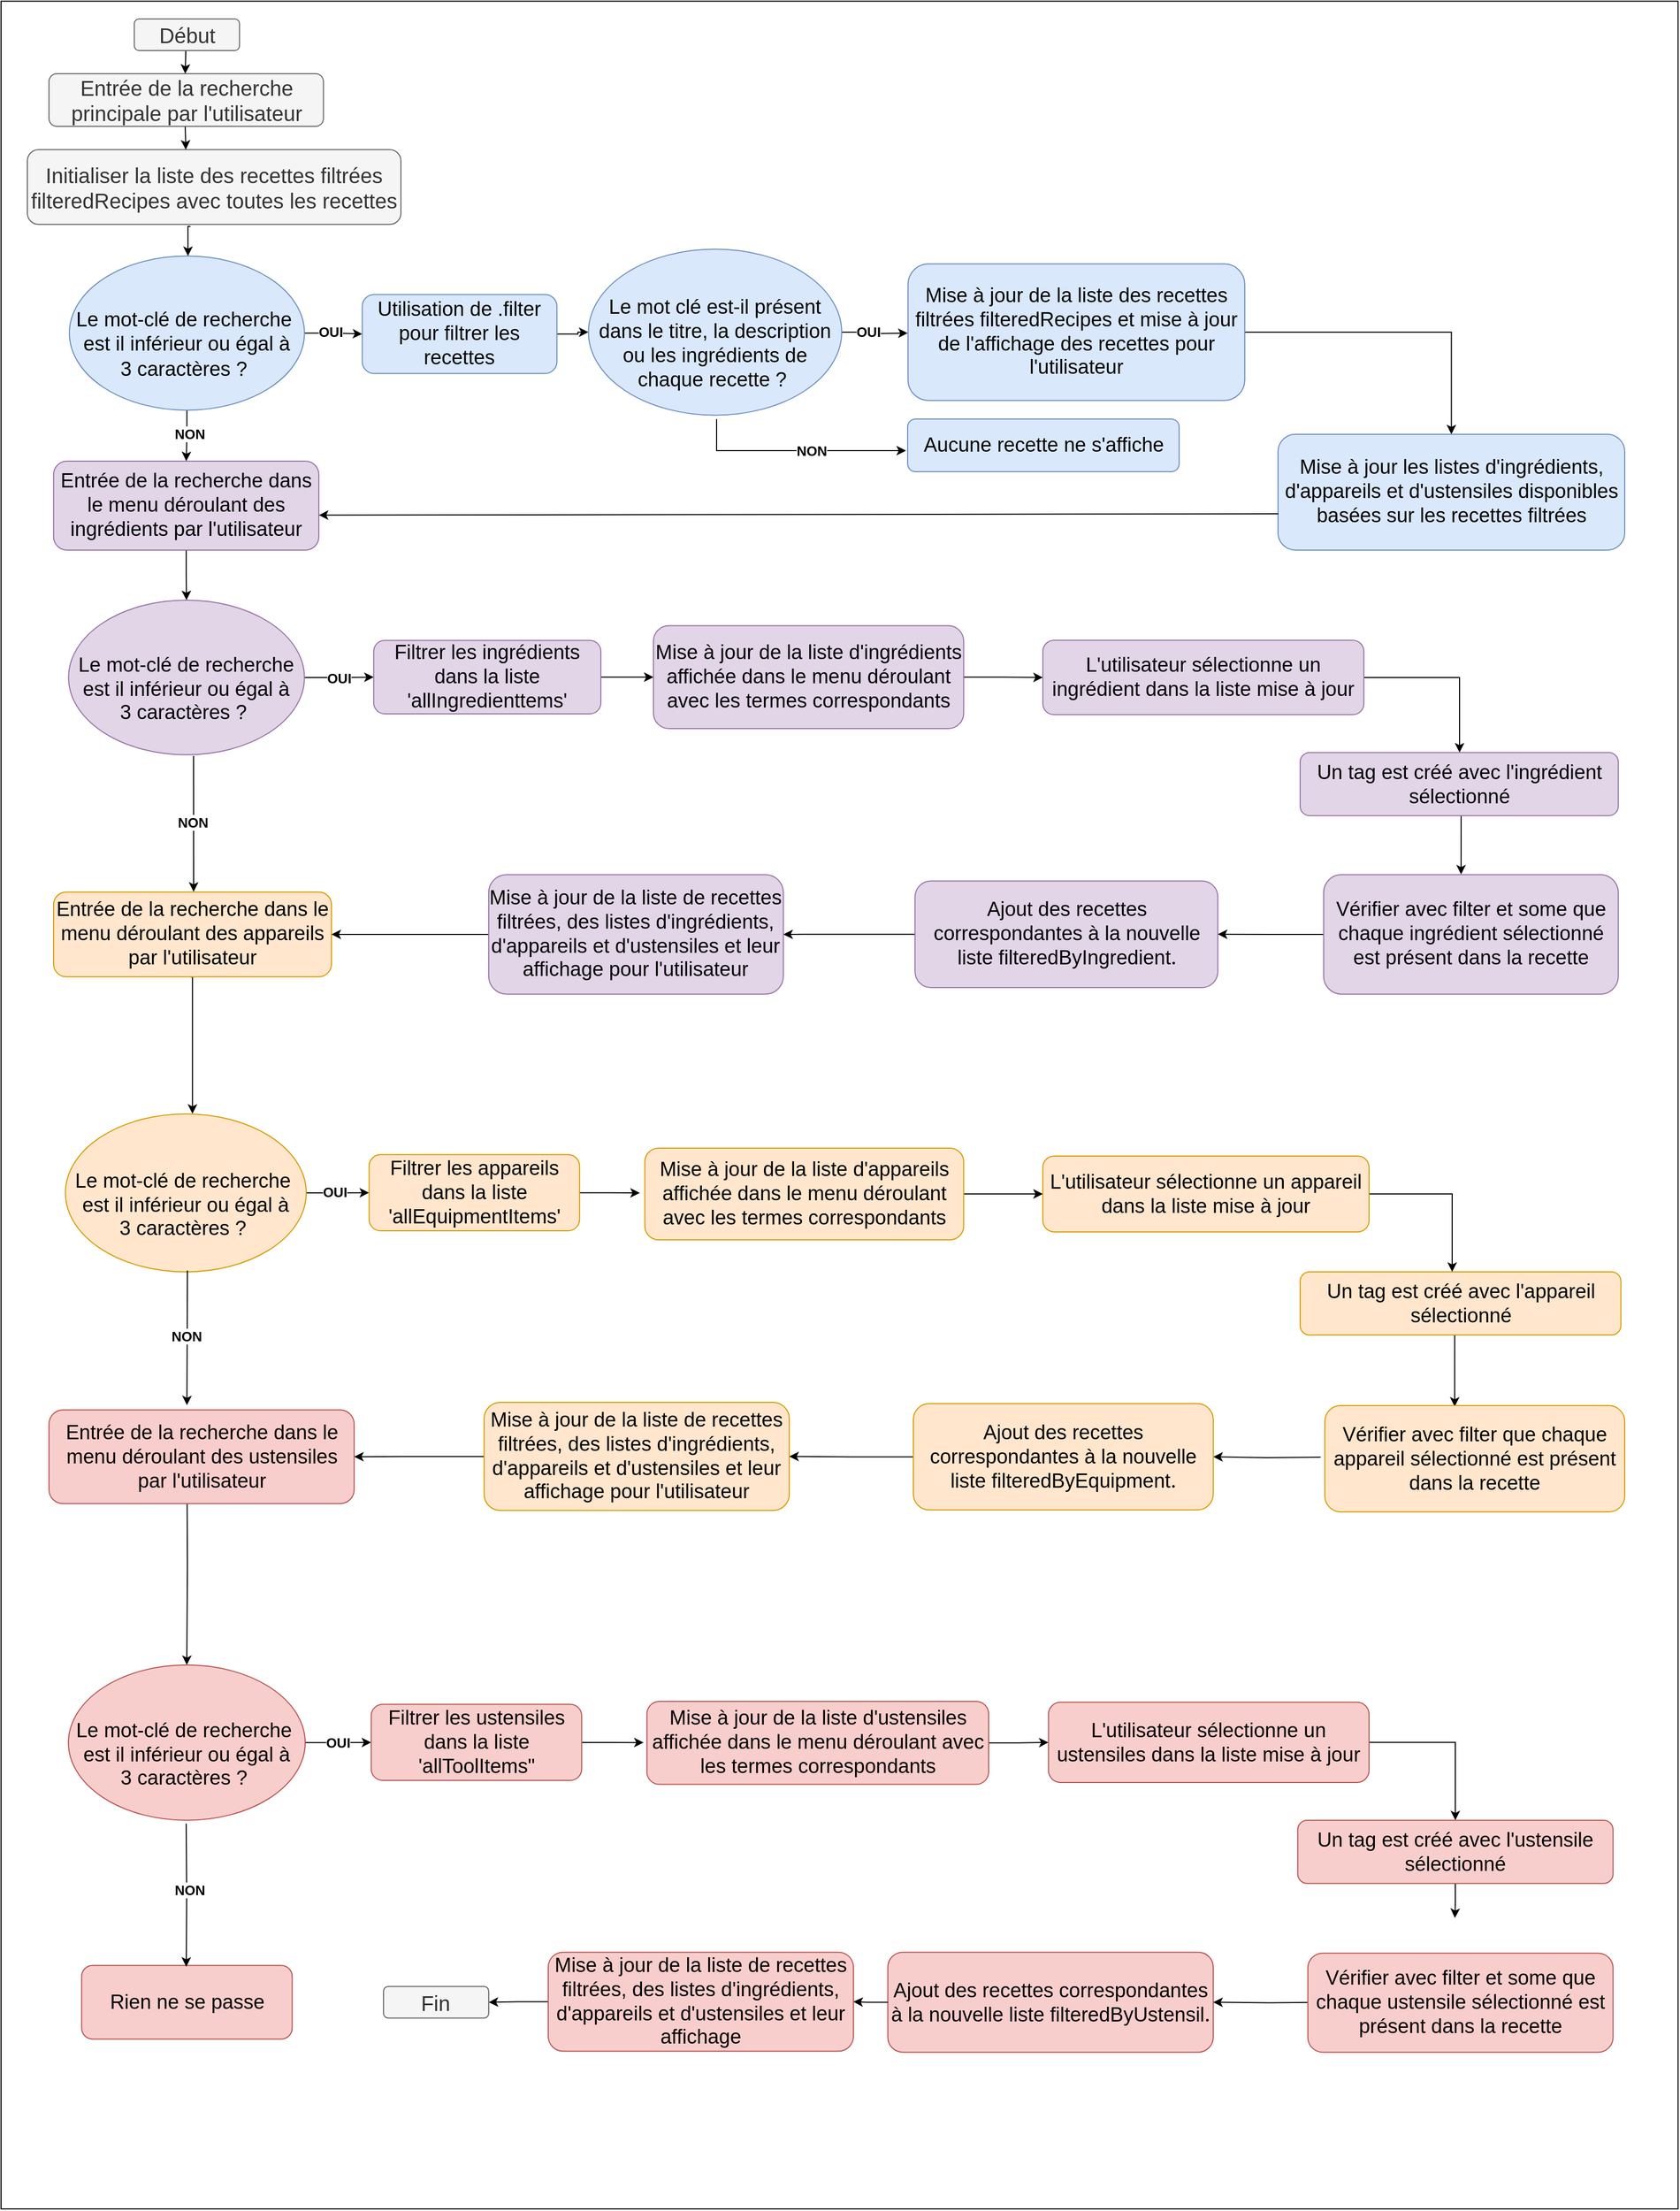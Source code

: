 <mxfile version="24.4.14" type="github">
  <diagram name="Page-1" id="Ul3hG8IQeu0czUQaKyKT">
    <mxGraphModel dx="1501" dy="791" grid="1" gridSize="10" guides="1" tooltips="1" connect="1" arrows="1" fold="1" page="1" pageScale="1" pageWidth="827" pageHeight="1169" math="0" shadow="0">
      <root>
        <mxCell id="0" />
        <mxCell id="1" parent="0" />
        <mxCell id="y2qfPMTWO536Oq6Htdhc-1" value="" style="rounded=0;whiteSpace=wrap;html=1;" vertex="1" parent="1">
          <mxGeometry x="220" y="23.16" width="1593.68" height="2096.84" as="geometry" />
        </mxCell>
        <mxCell id="y2qfPMTWO536Oq6Htdhc-2" value="&lt;font style=&quot;font-size: 20px;&quot;&gt;&lt;font style=&quot;font-size: 20px;&quot;&gt;Initialiser la liste des&amp;nbsp;&lt;/font&gt;&lt;font style=&quot;background-color: initial; font-size: 20px;&quot;&gt;recettes&amp;nbsp;&lt;/font&gt;&lt;span style=&quot;background-color: initial;&quot;&gt;filtrées filteredRecipes avec&amp;nbsp;&lt;/span&gt;&lt;/font&gt;&lt;span style=&quot;font-size: 20px; background-color: initial;&quot;&gt;toutes les recettes&lt;/span&gt;" style="rounded=1;whiteSpace=wrap;html=1;fillColor=#f5f5f5;strokeColor=#666666;fontColor=#333333;" vertex="1" parent="1">
          <mxGeometry x="245.01" y="164.09" width="354.99" height="71" as="geometry" />
        </mxCell>
        <mxCell id="y2qfPMTWO536Oq6Htdhc-3" value="" style="edgeStyle=orthogonalEdgeStyle;rounded=0;orthogonalLoop=1;jettySize=auto;html=1;" edge="1" parent="1" source="y2qfPMTWO536Oq6Htdhc-7" target="y2qfPMTWO536Oq6Htdhc-15">
          <mxGeometry relative="1" as="geometry" />
        </mxCell>
        <mxCell id="y2qfPMTWO536Oq6Htdhc-4" value="OUI" style="edgeLabel;html=1;align=center;verticalAlign=middle;resizable=0;points=[];fontSize=13;fontStyle=1" vertex="1" connectable="0" parent="y2qfPMTWO536Oq6Htdhc-3">
          <mxGeometry x="-0.139" y="2" relative="1" as="geometry">
            <mxPoint as="offset" />
          </mxGeometry>
        </mxCell>
        <mxCell id="y2qfPMTWO536Oq6Htdhc-5" value="" style="edgeStyle=orthogonalEdgeStyle;rounded=0;orthogonalLoop=1;jettySize=auto;html=1;entryX=0.5;entryY=0;entryDx=0;entryDy=0;" edge="1" parent="1" source="y2qfPMTWO536Oq6Htdhc-7" target="y2qfPMTWO536Oq6Htdhc-26">
          <mxGeometry relative="1" as="geometry">
            <mxPoint x="391.24" y="420" as="targetPoint" />
          </mxGeometry>
        </mxCell>
        <mxCell id="y2qfPMTWO536Oq6Htdhc-6" value="NON" style="edgeLabel;html=1;align=center;verticalAlign=middle;resizable=0;points=[];fontStyle=1;fontSize=13;" vertex="1" connectable="0" parent="y2qfPMTWO536Oq6Htdhc-5">
          <mxGeometry x="-0.093" y="2" relative="1" as="geometry">
            <mxPoint as="offset" />
          </mxGeometry>
        </mxCell>
        <mxCell id="y2qfPMTWO536Oq6Htdhc-7" value="&lt;font style=&quot;font-size: 19px;&quot;&gt;&lt;font style=&quot;font-size: 19px;&quot;&gt;&amp;nbsp;&lt;/font&gt;&lt;/font&gt;&lt;div&gt;&lt;font style=&quot;font-size: 19px;&quot;&gt;&lt;font style=&quot;font-size: 19px;&quot;&gt;Le mot-clé de recherche&amp;nbsp;&lt;/font&gt;&lt;/font&gt;&lt;div style=&quot;font-size: 19px;&quot;&gt;&lt;font style=&quot;font-size: 19px;&quot;&gt;&lt;font style=&quot;font-size: 19px;&quot;&gt;&amp;nbsp;est il&amp;nbsp;&lt;/font&gt;&lt;font style=&quot;background-color: initial; font-size: 19px;&quot;&gt;inférieur ou égal&amp;nbsp;&lt;/font&gt;&lt;span style=&quot;background-color: initial;&quot;&gt;à&amp;nbsp;&lt;/span&gt;&lt;/font&gt;&lt;/div&gt;&lt;div style=&quot;font-size: 19px;&quot;&gt;&lt;span style=&quot;background-color: initial;&quot;&gt;&lt;font style=&quot;font-size: 19px;&quot;&gt;3 caractères ?&lt;/font&gt;&lt;font style=&quot;font-size: 20px;&quot;&gt;&amp;nbsp;&lt;/font&gt;&lt;/span&gt;&lt;/div&gt;&lt;/div&gt;" style="ellipse;whiteSpace=wrap;html=1;aspect=fixed;fillColor=#dae8fc;strokeColor=#6c8ebf;" vertex="1" parent="1">
          <mxGeometry x="284.93" y="265.16" width="223.4" height="146.42" as="geometry" />
        </mxCell>
        <mxCell id="y2qfPMTWO536Oq6Htdhc-8" value="" style="edgeStyle=orthogonalEdgeStyle;rounded=0;orthogonalLoop=1;jettySize=auto;html=1;" edge="1" parent="1">
          <mxGeometry relative="1" as="geometry">
            <mxPoint x="395" y="142" as="sourcePoint" />
            <mxPoint x="395.571" y="164.09" as="targetPoint" />
          </mxGeometry>
        </mxCell>
        <mxCell id="y2qfPMTWO536Oq6Htdhc-9" value="&lt;font style=&quot;font-size: 20px;&quot;&gt;Entrée de la recherche principale par l&#39;utilisateur&lt;/font&gt;" style="rounded=1;whiteSpace=wrap;html=1;fillColor=#f5f5f5;strokeColor=#666666;fontColor=#333333;" vertex="1" parent="1">
          <mxGeometry x="265.55" y="92" width="260.81" height="50" as="geometry" />
        </mxCell>
        <mxCell id="y2qfPMTWO536Oq6Htdhc-10" value="" style="edgeStyle=orthogonalEdgeStyle;rounded=0;orthogonalLoop=1;jettySize=auto;html=1;" edge="1" parent="1">
          <mxGeometry relative="1" as="geometry">
            <mxPoint x="395.571" y="70" as="sourcePoint" />
            <mxPoint x="395" y="92" as="targetPoint" />
          </mxGeometry>
        </mxCell>
        <mxCell id="y2qfPMTWO536Oq6Htdhc-11" value="&lt;font style=&quot;font-size: 20px;&quot;&gt;Début&lt;/font&gt;" style="rounded=1;whiteSpace=wrap;html=1;fillColor=#f5f5f5;strokeColor=#666666;fontColor=#333333;" vertex="1" parent="1">
          <mxGeometry x="346.64" y="40" width="99.97" height="30" as="geometry" />
        </mxCell>
        <mxCell id="y2qfPMTWO536Oq6Htdhc-12" value="" style="endArrow=none;html=1;rounded=0;strokeColor=#FFFFFF;" edge="1" parent="1">
          <mxGeometry width="50" height="50" relative="1" as="geometry">
            <mxPoint x="1013.475" y="1163.973" as="sourcePoint" />
            <mxPoint x="953.87" y="1158.69" as="targetPoint" />
          </mxGeometry>
        </mxCell>
        <mxCell id="y2qfPMTWO536Oq6Htdhc-13" value="" style="endArrow=classic;html=1;rounded=0;strokeColor=#FFFFFF;" edge="1" parent="1">
          <mxGeometry width="50" height="50" relative="1" as="geometry">
            <mxPoint x="953.87" y="1159.69" as="sourcePoint" />
            <mxPoint x="953.87" y="1229.69" as="targetPoint" />
          </mxGeometry>
        </mxCell>
        <mxCell id="y2qfPMTWO536Oq6Htdhc-14" value="" style="edgeStyle=orthogonalEdgeStyle;rounded=0;orthogonalLoop=1;jettySize=auto;html=1;" edge="1" parent="1" source="y2qfPMTWO536Oq6Htdhc-15" target="y2qfPMTWO536Oq6Htdhc-21">
          <mxGeometry relative="1" as="geometry" />
        </mxCell>
        <mxCell id="y2qfPMTWO536Oq6Htdhc-15" value="&lt;font style=&quot;font-size: 19px;&quot;&gt;Utilisation de .filter pour filtrer les recettes&lt;/font&gt;" style="rounded=1;whiteSpace=wrap;html=1;fillColor=#dae8fc;strokeColor=#6c8ebf;" vertex="1" parent="1">
          <mxGeometry x="563.24" y="301.73" width="185" height="75" as="geometry" />
        </mxCell>
        <mxCell id="y2qfPMTWO536Oq6Htdhc-16" value="" style="endArrow=classic;html=1;rounded=0;strokeColor=#FFFFFF;" edge="1" parent="1" source="y2qfPMTWO536Oq6Htdhc-96">
          <mxGeometry width="50" height="50" relative="1" as="geometry">
            <mxPoint x="643.87" y="1158.69" as="sourcePoint" />
            <mxPoint x="643.87" y="1408.69" as="targetPoint" />
          </mxGeometry>
        </mxCell>
        <mxCell id="y2qfPMTWO536Oq6Htdhc-19" value="" style="edgeStyle=orthogonalEdgeStyle;rounded=0;orthogonalLoop=1;jettySize=auto;html=1;" edge="1" parent="1" source="y2qfPMTWO536Oq6Htdhc-21">
          <mxGeometry relative="1" as="geometry">
            <mxPoint x="1081.54" y="338.391" as="targetPoint" />
          </mxGeometry>
        </mxCell>
        <mxCell id="y2qfPMTWO536Oq6Htdhc-20" value="OUI" style="edgeLabel;html=1;align=center;verticalAlign=middle;resizable=0;points=[];fontSize=13;fontStyle=1" vertex="1" connectable="0" parent="y2qfPMTWO536Oq6Htdhc-19">
          <mxGeometry x="-0.221" y="5" relative="1" as="geometry">
            <mxPoint y="4" as="offset" />
          </mxGeometry>
        </mxCell>
        <mxCell id="y2qfPMTWO536Oq6Htdhc-21" value="&lt;div style=&quot;font-size: 19px;&quot;&gt;&lt;font style=&quot;font-size: 19px;&quot;&gt;&lt;br&gt;&lt;/font&gt;&lt;/div&gt;&lt;font style=&quot;font-size: 19px;&quot;&gt;Le mot clé est-il présent dans le titre, la description ou les ingrédients de chaque recette ?&amp;nbsp;&lt;/font&gt;" style="ellipse;whiteSpace=wrap;html=1;aspect=fixed;fillColor=#dae8fc;strokeColor=#6c8ebf;" vertex="1" parent="1">
          <mxGeometry x="778.22" y="258.64" width="240.63" height="157.71" as="geometry" />
        </mxCell>
        <mxCell id="y2qfPMTWO536Oq6Htdhc-22" value="" style="edgeStyle=orthogonalEdgeStyle;rounded=0;orthogonalLoop=1;jettySize=auto;html=1;" edge="1" parent="1" source="y2qfPMTWO536Oq6Htdhc-23" target="y2qfPMTWO536Oq6Htdhc-24">
          <mxGeometry relative="1" as="geometry" />
        </mxCell>
        <mxCell id="y2qfPMTWO536Oq6Htdhc-23" value="&lt;font style=&quot;font-size: 19px;&quot;&gt;Mise à jour de la liste des recettes filtrées filteredRecipes et mise à jour de l&#39;affichage des recettes pour l&#39;utilisateur&lt;/font&gt;" style="rounded=1;whiteSpace=wrap;html=1;fillColor=#dae8fc;strokeColor=#6c8ebf;" vertex="1" parent="1">
          <mxGeometry x="1081.89" y="272.66" width="320" height="129.66" as="geometry" />
        </mxCell>
        <mxCell id="y2qfPMTWO536Oq6Htdhc-24" value="&lt;font style=&quot;font-size: 19px;&quot;&gt;Mise à jour les listes d&#39;ingrédients, d&#39;appareils et d&#39;ustensiles disponibles basées sur les recettes filtrées&lt;/font&gt;" style="rounded=1;whiteSpace=wrap;html=1;fillColor=#dae8fc;strokeColor=#6c8ebf;" vertex="1" parent="1">
          <mxGeometry x="1433.5" y="434.46" width="329.48" height="110" as="geometry" />
        </mxCell>
        <mxCell id="y2qfPMTWO536Oq6Htdhc-25" value="" style="edgeStyle=orthogonalEdgeStyle;rounded=0;orthogonalLoop=1;jettySize=auto;html=1;" edge="1" parent="1" source="y2qfPMTWO536Oq6Htdhc-26" target="y2qfPMTWO536Oq6Htdhc-29">
          <mxGeometry relative="1" as="geometry" />
        </mxCell>
        <mxCell id="y2qfPMTWO536Oq6Htdhc-26" value="&lt;font style=&quot;font-size: 19px;&quot;&gt;Entrée de la recherche dans le menu déroulant des ingrédients par l&#39;utilisateur&lt;/font&gt;" style="rounded=1;whiteSpace=wrap;html=1;fillColor=#e1d5e7;strokeColor=#9673a6;" vertex="1" parent="1">
          <mxGeometry x="269.92" y="460" width="252.07" height="84.46" as="geometry" />
        </mxCell>
        <mxCell id="y2qfPMTWO536Oq6Htdhc-27" value="" style="edgeStyle=orthogonalEdgeStyle;rounded=0;orthogonalLoop=1;jettySize=auto;html=1;" edge="1" parent="1" source="y2qfPMTWO536Oq6Htdhc-29" target="y2qfPMTWO536Oq6Htdhc-31">
          <mxGeometry relative="1" as="geometry" />
        </mxCell>
        <mxCell id="y2qfPMTWO536Oq6Htdhc-28" value="OUI" style="edgeLabel;html=1;align=center;verticalAlign=middle;resizable=0;points=[];fontStyle=1;fontSize=13;" vertex="1" connectable="0" parent="y2qfPMTWO536Oq6Htdhc-27">
          <mxGeometry x="-0.032" relative="1" as="geometry">
            <mxPoint as="offset" />
          </mxGeometry>
        </mxCell>
        <mxCell id="y2qfPMTWO536Oq6Htdhc-29" value="&lt;div&gt;&lt;font style=&quot;font-size: 19px;&quot;&gt;&lt;font style=&quot;font-size: 19px;&quot;&gt;&lt;br&gt;&lt;/font&gt;&lt;/font&gt;&lt;/div&gt;&lt;font style=&quot;font-size: 19px;&quot;&gt;&lt;font style=&quot;font-size: 19px;&quot;&gt;&amp;nbsp;&lt;/font&gt;&lt;font style=&quot;font-size: 19px;&quot;&gt;Le mot-clé de recherche&amp;nbsp;&lt;/font&gt;&lt;/font&gt;&lt;div style=&quot;font-size: 19px;&quot;&gt;&lt;font style=&quot;font-size: 19px;&quot;&gt;&lt;font style=&quot;font-size: 19px;&quot;&gt;&amp;nbsp;est il&amp;nbsp;&lt;/font&gt;&lt;font style=&quot;background-color: initial; font-size: 19px;&quot;&gt;inférieur ou égal&amp;nbsp;&lt;/font&gt;&lt;span style=&quot;background-color: initial;&quot;&gt;à&amp;nbsp;&lt;/span&gt;&lt;/font&gt;&lt;/div&gt;&lt;div style=&quot;font-size: 19px;&quot;&gt;&lt;span style=&quot;background-color: initial;&quot;&gt;&lt;font style=&quot;font-size: 19px;&quot;&gt;&lt;font style=&quot;font-size: 19px;&quot;&gt;3 caractères ?&lt;/font&gt;&lt;font style=&quot;font-size: 19px;&quot;&gt;&amp;nbsp;&lt;/font&gt;&lt;/font&gt;&lt;/span&gt;&lt;/div&gt;" style="ellipse;whiteSpace=wrap;html=1;aspect=fixed;fillColor=#e1d5e7;strokeColor=#9673a6;" vertex="1" parent="1">
          <mxGeometry x="284.14" y="592" width="224.16" height="146.91" as="geometry" />
        </mxCell>
        <mxCell id="y2qfPMTWO536Oq6Htdhc-30" value="" style="edgeStyle=orthogonalEdgeStyle;rounded=0;orthogonalLoop=1;jettySize=auto;html=1;entryX=0;entryY=0.5;entryDx=0;entryDy=0;" edge="1" parent="1" source="y2qfPMTWO536Oq6Htdhc-31" target="y2qfPMTWO536Oq6Htdhc-36">
          <mxGeometry relative="1" as="geometry">
            <mxPoint x="833.58" y="664.478" as="targetPoint" />
          </mxGeometry>
        </mxCell>
        <mxCell id="y2qfPMTWO536Oq6Htdhc-31" value="&lt;font style=&quot;font-size: 19px;&quot;&gt;Filtrer les ingrédients dans la liste &#39;allIngredienttems&#39;&lt;/font&gt;" style="rounded=1;whiteSpace=wrap;html=1;fillColor=#e1d5e7;strokeColor=#9673a6;" vertex="1" parent="1">
          <mxGeometry x="574.14" y="630.27" width="215.86" height="69.73" as="geometry" />
        </mxCell>
        <mxCell id="y2qfPMTWO536Oq6Htdhc-35" value="" style="edgeStyle=orthogonalEdgeStyle;rounded=0;orthogonalLoop=1;jettySize=auto;html=1;" edge="1" parent="1" source="y2qfPMTWO536Oq6Htdhc-36" target="y2qfPMTWO536Oq6Htdhc-38">
          <mxGeometry relative="1" as="geometry" />
        </mxCell>
        <mxCell id="y2qfPMTWO536Oq6Htdhc-36" value="&lt;font style=&quot;font-size: 19px;&quot;&gt;Mise à jour de la liste d&#39;ingrédients affichée dans le menu déroulant avec les termes correspondants&lt;/font&gt;" style="rounded=1;whiteSpace=wrap;html=1;fillColor=#e1d5e7;strokeColor=#9673a6;" vertex="1" parent="1">
          <mxGeometry x="840" y="616.29" width="294.78" height="97.69" as="geometry" />
        </mxCell>
        <mxCell id="y2qfPMTWO536Oq6Htdhc-37" value="" style="edgeStyle=orthogonalEdgeStyle;rounded=0;orthogonalLoop=1;jettySize=auto;html=1;" edge="1" parent="1" source="y2qfPMTWO536Oq6Htdhc-38" target="y2qfPMTWO536Oq6Htdhc-40">
          <mxGeometry relative="1" as="geometry">
            <Array as="points">
              <mxPoint x="1606" y="665" />
            </Array>
          </mxGeometry>
        </mxCell>
        <mxCell id="y2qfPMTWO536Oq6Htdhc-38" value="&lt;font style=&quot;font-size: 19px;&quot;&gt;L&#39;utilisateur sélectionne un ingrédient dans la liste mise à jour&lt;/font&gt;" style="rounded=1;whiteSpace=wrap;html=1;fillColor=#e1d5e7;strokeColor=#9673a6;" vertex="1" parent="1">
          <mxGeometry x="1210" y="630.12" width="305.09" height="70.67" as="geometry" />
        </mxCell>
        <mxCell id="y2qfPMTWO536Oq6Htdhc-39" value="" style="edgeStyle=orthogonalEdgeStyle;rounded=0;orthogonalLoop=1;jettySize=auto;html=1;entryX=0.47;entryY=0.016;entryDx=0;entryDy=0;entryPerimeter=0;" edge="1" parent="1">
          <mxGeometry relative="1" as="geometry">
            <mxPoint x="1603.714" y="788.71" as="sourcePoint" />
            <mxPoint x="1607.46" y="852.546" as="targetPoint" />
            <Array as="points">
              <mxPoint x="1607" y="789" />
            </Array>
          </mxGeometry>
        </mxCell>
        <mxCell id="y2qfPMTWO536Oq6Htdhc-40" value="&lt;font style=&quot;font-size: 19px;&quot;&gt;Un tag est créé avec l&#39;ingrédient sélectionné&lt;/font&gt;" style="rounded=1;whiteSpace=wrap;html=1;fillColor=#e1d5e7;strokeColor=#9673a6;" vertex="1" parent="1">
          <mxGeometry x="1454.53" y="736.71" width="302.33" height="60" as="geometry" />
        </mxCell>
        <mxCell id="y2qfPMTWO536Oq6Htdhc-44" value="" style="edgeStyle=orthogonalEdgeStyle;rounded=0;orthogonalLoop=1;jettySize=auto;html=1;" edge="1" parent="1" source="y2qfPMTWO536Oq6Htdhc-45" target="y2qfPMTWO536Oq6Htdhc-49">
          <mxGeometry relative="1" as="geometry" />
        </mxCell>
        <mxCell id="y2qfPMTWO536Oq6Htdhc-45" value="&lt;font style=&quot;font-size: 19px;&quot;&gt;Ajout des recettes correspondantes à la nouvelle liste filteredByIngredient&lt;font style=&quot;font-size: 19px;&quot;&gt;&lt;span style=&quot;font-family: ui-sans-serif, -apple-system, system-ui, &amp;quot;Segoe UI&amp;quot;, Roboto, Ubuntu, Cantarell, &amp;quot;Noto Sans&amp;quot;, sans-serif, Helvetica, &amp;quot;Apple Color Emoji&amp;quot;, Arial, &amp;quot;Segoe UI Emoji&amp;quot;, &amp;quot;Segoe UI Symbol&amp;quot;; text-align: left; white-space-collapse: preserve;&quot;&gt;.&lt;/span&gt;&lt;/font&gt;&lt;/font&gt;" style="rounded=1;whiteSpace=wrap;html=1;fillColor=#e1d5e7;strokeColor=#9673a6;" vertex="1" parent="1">
          <mxGeometry x="1088.57" y="858.73" width="287.75" height="101.27" as="geometry" />
        </mxCell>
        <mxCell id="y2qfPMTWO536Oq6Htdhc-46" value="" style="edgeStyle=orthogonalEdgeStyle;rounded=0;orthogonalLoop=1;jettySize=auto;html=1;entryX=0.545;entryY=-0.001;entryDx=0;entryDy=0;entryPerimeter=0;" edge="1" parent="1">
          <mxGeometry relative="1" as="geometry">
            <mxPoint x="400" y="949.72" as="sourcePoint" />
            <mxPoint x="401.899" y="1079.85" as="targetPoint" />
            <Array as="points">
              <mxPoint x="402" y="950" />
            </Array>
          </mxGeometry>
        </mxCell>
        <mxCell id="y2qfPMTWO536Oq6Htdhc-47" value="&lt;font style=&quot;font-size: 19px;&quot;&gt;Entrée de la recherche dans le menu déroulant des appareils par l&#39;utilisateur&lt;/font&gt;" style="rounded=1;whiteSpace=wrap;html=1;fillColor=#ffe6cc;strokeColor=#d79b00;" vertex="1" parent="1">
          <mxGeometry x="269.92" y="869.23" width="264.1" height="80.49" as="geometry" />
        </mxCell>
        <mxCell id="y2qfPMTWO536Oq6Htdhc-48" value="" style="edgeStyle=orthogonalEdgeStyle;rounded=0;orthogonalLoop=1;jettySize=auto;html=1;" edge="1" parent="1" source="y2qfPMTWO536Oq6Htdhc-49" target="y2qfPMTWO536Oq6Htdhc-47">
          <mxGeometry relative="1" as="geometry" />
        </mxCell>
        <mxCell id="y2qfPMTWO536Oq6Htdhc-49" value="&lt;font style=&quot;font-size: 19px;&quot;&gt;Mise à jour de la liste de recettes filtrées, des listes d&#39;ingrédients, d&#39;appareils et d&#39;ustensiles et leur affichage pour l&#39;utilisateur&lt;/font&gt;" style="rounded=1;whiteSpace=wrap;html=1;fillColor=#e1d5e7;strokeColor=#9673a6;" vertex="1" parent="1">
          <mxGeometry x="683.42" y="852.72" width="280" height="113.5" as="geometry" />
        </mxCell>
        <mxCell id="y2qfPMTWO536Oq6Htdhc-50" value="" style="endArrow=none;html=1;rounded=0;strokeColor=#FFFFFF;" edge="1" parent="1">
          <mxGeometry width="50" height="50" relative="1" as="geometry">
            <mxPoint x="836.16" y="1998.69" as="sourcePoint" />
            <mxPoint x="966.16" y="1998.69" as="targetPoint" />
          </mxGeometry>
        </mxCell>
        <mxCell id="y2qfPMTWO536Oq6Htdhc-51" value="" style="edgeStyle=orthogonalEdgeStyle;rounded=0;orthogonalLoop=1;jettySize=auto;html=1;" edge="1" parent="1" source="y2qfPMTWO536Oq6Htdhc-53" target="y2qfPMTWO536Oq6Htdhc-96">
          <mxGeometry relative="1" as="geometry" />
        </mxCell>
        <mxCell id="y2qfPMTWO536Oq6Htdhc-52" value="OUI" style="edgeLabel;html=1;align=center;verticalAlign=middle;resizable=0;points=[];fontSize=13;fontStyle=1" vertex="1" connectable="0" parent="y2qfPMTWO536Oq6Htdhc-51">
          <mxGeometry x="-0.032" relative="1" as="geometry">
            <mxPoint x="-2" y="-1" as="offset" />
          </mxGeometry>
        </mxCell>
        <mxCell id="y2qfPMTWO536Oq6Htdhc-53" value="&lt;font style=&quot;font-size: 19px;&quot;&gt;&lt;font style=&quot;font-size: 19px;&quot;&gt;&amp;nbsp;&lt;/font&gt;&lt;/font&gt;&lt;div&gt;&lt;font style=&quot;font-size: 19px;&quot;&gt;&lt;font style=&quot;font-size: 19px;&quot;&gt;Le mot-clé de recherche&amp;nbsp;&lt;/font&gt;&lt;/font&gt;&lt;div style=&quot;font-size: 19px;&quot;&gt;&lt;font style=&quot;font-size: 19px;&quot;&gt;&lt;font style=&quot;font-size: 19px;&quot;&gt;&amp;nbsp;est il&amp;nbsp;&lt;/font&gt;&lt;font style=&quot;background-color: initial; font-size: 19px;&quot;&gt;inférieur ou égal&amp;nbsp;&lt;/font&gt;&lt;span style=&quot;background-color: initial;&quot;&gt;à&amp;nbsp;&lt;/span&gt;&lt;/font&gt;&lt;/div&gt;&lt;div style=&quot;font-size: 19px;&quot;&gt;&lt;span style=&quot;background-color: initial;&quot;&gt;&lt;font style=&quot;font-size: 19px;&quot;&gt;&lt;font style=&quot;font-size: 19px;&quot;&gt;3 caractères&lt;/font&gt;&lt;font style=&quot;font-size: 19px;&quot;&gt; &lt;/font&gt;&lt;font style=&quot;font-size: 19px;&quot;&gt;?&amp;nbsp;&lt;/font&gt;&lt;/font&gt;&lt;/span&gt;&lt;/div&gt;&lt;/div&gt;" style="ellipse;whiteSpace=wrap;html=1;aspect=fixed;fillColor=#ffe6cc;strokeColor=#d79b00;" vertex="1" parent="1">
          <mxGeometry x="281.17" y="1080" width="228.86" height="150" as="geometry" />
        </mxCell>
        <mxCell id="y2qfPMTWO536Oq6Htdhc-54" value="" style="edgeStyle=orthogonalEdgeStyle;rounded=0;orthogonalLoop=1;jettySize=auto;html=1;" edge="1" parent="1" source="y2qfPMTWO536Oq6Htdhc-96">
          <mxGeometry relative="1" as="geometry">
            <mxPoint x="827.02" y="1155.0" as="targetPoint" />
          </mxGeometry>
        </mxCell>
        <mxCell id="y2qfPMTWO536Oq6Htdhc-57" value="" style="edgeStyle=orthogonalEdgeStyle;rounded=0;orthogonalLoop=1;jettySize=auto;html=1;" edge="1" parent="1" source="y2qfPMTWO536Oq6Htdhc-58" target="y2qfPMTWO536Oq6Htdhc-60">
          <mxGeometry relative="1" as="geometry" />
        </mxCell>
        <mxCell id="y2qfPMTWO536Oq6Htdhc-58" value="&lt;font style=&quot;font-size: 19px;&quot;&gt;Mise à jour de la liste d&#39;appareils affichée dans le menu déroulant avec les termes correspondants&lt;/font&gt;" style="rounded=1;whiteSpace=wrap;html=1;fillColor=#ffe6cc;strokeColor=#d79b00;" vertex="1" parent="1">
          <mxGeometry x="831.78" y="1112.45" width="303" height="87.12" as="geometry" />
        </mxCell>
        <mxCell id="y2qfPMTWO536Oq6Htdhc-59" value="" style="edgeStyle=orthogonalEdgeStyle;rounded=0;orthogonalLoop=1;jettySize=auto;html=1;" edge="1" parent="1" source="y2qfPMTWO536Oq6Htdhc-60" target="y2qfPMTWO536Oq6Htdhc-62">
          <mxGeometry relative="1" as="geometry">
            <Array as="points">
              <mxPoint x="1599" y="1156" />
            </Array>
          </mxGeometry>
        </mxCell>
        <mxCell id="y2qfPMTWO536Oq6Htdhc-60" value="&lt;font style=&quot;font-size: 19px;&quot;&gt;L&#39;utilisateur sélectionne un appareil dans la liste mise à jour&lt;/font&gt;" style="rounded=1;whiteSpace=wrap;html=1;fillColor=#ffe6cc;strokeColor=#d79b00;" vertex="1" parent="1">
          <mxGeometry x="1210" y="1119.95" width="310" height="72.12" as="geometry" />
        </mxCell>
        <mxCell id="y2qfPMTWO536Oq6Htdhc-61" value="" style="edgeStyle=orthogonalEdgeStyle;rounded=0;orthogonalLoop=1;jettySize=auto;html=1;entryX=0.433;entryY=0.03;entryDx=0;entryDy=0;entryPerimeter=0;" edge="1" parent="1">
          <mxGeometry relative="1" as="geometry">
            <mxPoint x="1587.895" y="1288" as="sourcePoint" />
            <mxPoint x="1601.385" y="1358.03" as="targetPoint" />
            <Array as="points">
              <mxPoint x="1601" y="1288" />
            </Array>
          </mxGeometry>
        </mxCell>
        <mxCell id="y2qfPMTWO536Oq6Htdhc-62" value="&lt;font style=&quot;font-size: 19px;&quot;&gt;Un tag est créé avec l&#39;appareil sélectionné&lt;/font&gt;" style="rounded=1;whiteSpace=wrap;html=1;fillColor=#ffe6cc;strokeColor=#d79b00;" vertex="1" parent="1">
          <mxGeometry x="1454.53" y="1230" width="304.81" height="60" as="geometry" />
        </mxCell>
        <mxCell id="y2qfPMTWO536Oq6Htdhc-63" value="" style="edgeStyle=orthogonalEdgeStyle;rounded=0;orthogonalLoop=1;jettySize=auto;html=1;entryX=1;entryY=0.5;entryDx=0;entryDy=0;" edge="1" parent="1" target="y2qfPMTWO536Oq6Htdhc-67">
          <mxGeometry relative="1" as="geometry">
            <mxPoint x="1474" y="1406" as="sourcePoint" />
            <mxPoint x="1405.95" y="1405.737" as="targetPoint" />
          </mxGeometry>
        </mxCell>
        <mxCell id="y2qfPMTWO536Oq6Htdhc-66" value="" style="edgeStyle=orthogonalEdgeStyle;rounded=0;orthogonalLoop=1;jettySize=auto;html=1;" edge="1" parent="1" source="y2qfPMTWO536Oq6Htdhc-67" target="y2qfPMTWO536Oq6Htdhc-69">
          <mxGeometry relative="1" as="geometry" />
        </mxCell>
        <mxCell id="y2qfPMTWO536Oq6Htdhc-67" value="&lt;span style=&quot;font-size: 19px;&quot;&gt;Ajout des recettes correspondantes à la nouvelle liste filteredByEquipment&lt;/span&gt;&lt;font style=&quot;font-size: 19px;&quot;&gt;&lt;span style=&quot;font-family: ui-sans-serif, -apple-system, system-ui, &amp;quot;Segoe UI&amp;quot;, Roboto, Ubuntu, Cantarell, &amp;quot;Noto Sans&amp;quot;, sans-serif, Helvetica, &amp;quot;Apple Color Emoji&amp;quot;, Arial, &amp;quot;Segoe UI Emoji&amp;quot;, &amp;quot;Segoe UI Symbol&amp;quot;; text-align: left; white-space-collapse: preserve;&quot;&gt;.&lt;/span&gt;&lt;/font&gt;" style="rounded=1;whiteSpace=wrap;html=1;fillColor=#ffe6cc;strokeColor=#d79b00;" vertex="1" parent="1">
          <mxGeometry x="1086.95" y="1355.15" width="285" height="101" as="geometry" />
        </mxCell>
        <mxCell id="y2qfPMTWO536Oq6Htdhc-68" value="" style="edgeStyle=orthogonalEdgeStyle;rounded=0;orthogonalLoop=1;jettySize=auto;html=1;" edge="1" parent="1" source="y2qfPMTWO536Oq6Htdhc-69" target="y2qfPMTWO536Oq6Htdhc-71">
          <mxGeometry relative="1" as="geometry" />
        </mxCell>
        <mxCell id="y2qfPMTWO536Oq6Htdhc-69" value="&lt;span style=&quot;font-size: 19px;&quot;&gt;Mise à jour de la liste de recettes filtrées, des listes d&#39;ingrédients, d&#39;appareils et d&#39;ustensiles et leur affichage pour l&#39;utilisateur&lt;/span&gt;" style="rounded=1;whiteSpace=wrap;html=1;fillColor=#ffe6cc;strokeColor=#d79b00;" vertex="1" parent="1">
          <mxGeometry x="679.05" y="1354" width="290" height="102.67" as="geometry" />
        </mxCell>
        <mxCell id="y2qfPMTWO536Oq6Htdhc-70" value="" style="edgeStyle=orthogonalEdgeStyle;rounded=0;orthogonalLoop=1;jettySize=auto;html=1;entryX=0.5;entryY=0;entryDx=0;entryDy=0;" edge="1" parent="1" target="y2qfPMTWO536Oq6Htdhc-74">
          <mxGeometry relative="1" as="geometry">
            <mxPoint x="396.63" y="1412.69" as="sourcePoint" />
            <mxPoint x="396.51" y="1465.39" as="targetPoint" />
          </mxGeometry>
        </mxCell>
        <mxCell id="y2qfPMTWO536Oq6Htdhc-71" value="&lt;font style=&quot;font-size: 19px;&quot;&gt;Entrée de la recherche dans le menu déroulant des ustensiles par l&#39;utilisateur&lt;/font&gt;" style="rounded=1;whiteSpace=wrap;html=1;fillColor=#f8cecc;strokeColor=#b85450;" vertex="1" parent="1">
          <mxGeometry x="265.55" y="1361.13" width="290" height="89.04" as="geometry" />
        </mxCell>
        <mxCell id="y2qfPMTWO536Oq6Htdhc-72" value="" style="edgeStyle=orthogonalEdgeStyle;rounded=0;orthogonalLoop=1;jettySize=auto;html=1;" edge="1" parent="1" source="y2qfPMTWO536Oq6Htdhc-74" target="y2qfPMTWO536Oq6Htdhc-76">
          <mxGeometry relative="1" as="geometry" />
        </mxCell>
        <mxCell id="y2qfPMTWO536Oq6Htdhc-73" value="OUI" style="edgeLabel;html=1;align=center;verticalAlign=middle;resizable=0;points=[];fontSize=13;fontStyle=1" vertex="1" connectable="0" parent="y2qfPMTWO536Oq6Htdhc-72">
          <mxGeometry x="-0.032" relative="1" as="geometry">
            <mxPoint as="offset" />
          </mxGeometry>
        </mxCell>
        <mxCell id="y2qfPMTWO536Oq6Htdhc-74" value="&lt;font style=&quot;font-size: 19px;&quot;&gt;&lt;font style=&quot;font-size: 19px;&quot;&gt;&amp;nbsp;&lt;/font&gt;&lt;/font&gt;&lt;div&gt;&lt;font style=&quot;font-size: 19px;&quot;&gt;&lt;font style=&quot;font-size: 19px;&quot;&gt;Le mot-clé de recherche&amp;nbsp;&lt;/font&gt;&lt;/font&gt;&lt;div style=&quot;font-size: 19px;&quot;&gt;&lt;font style=&quot;font-size: 19px;&quot;&gt;&lt;font style=&quot;font-size: 19px;&quot;&gt;&amp;nbsp;est il&amp;nbsp;&lt;/font&gt;&lt;font style=&quot;background-color: initial; font-size: 19px;&quot;&gt;inférieur ou égal&amp;nbsp;&lt;/font&gt;&lt;span style=&quot;background-color: initial;&quot;&gt;à&amp;nbsp;&lt;/span&gt;&lt;/font&gt;&lt;/div&gt;&lt;div style=&quot;font-size: 19px;&quot;&gt;&lt;span style=&quot;background-color: initial;&quot;&gt;&lt;font style=&quot;font-size: 19px;&quot;&gt;3 caractères ?&amp;nbsp;&lt;/font&gt;&lt;/span&gt;&lt;/div&gt;&lt;/div&gt;" style="ellipse;whiteSpace=wrap;html=1;aspect=fixed;fillColor=#f8cecc;strokeColor=#b85450;" vertex="1" parent="1">
          <mxGeometry x="283.99" y="1603.39" width="225.04" height="147.49" as="geometry" />
        </mxCell>
        <mxCell id="y2qfPMTWO536Oq6Htdhc-75" value="" style="edgeStyle=orthogonalEdgeStyle;rounded=0;orthogonalLoop=1;jettySize=auto;html=1;" edge="1" parent="1" source="y2qfPMTWO536Oq6Htdhc-76">
          <mxGeometry relative="1" as="geometry">
            <mxPoint x="830.66" y="1677.105" as="targetPoint" />
          </mxGeometry>
        </mxCell>
        <mxCell id="y2qfPMTWO536Oq6Htdhc-76" value="&lt;font style=&quot;font-size: 19px;&quot;&gt;Filtrer les ustensiles dans la liste &#39;allToolItems&quot;&lt;/font&gt;" style="rounded=1;whiteSpace=wrap;html=1;fillColor=#f8cecc;strokeColor=#b85450;" vertex="1" parent="1">
          <mxGeometry x="571.77" y="1640.75" width="200" height="72.25" as="geometry" />
        </mxCell>
        <mxCell id="y2qfPMTWO536Oq6Htdhc-80" value="" style="edgeStyle=orthogonalEdgeStyle;rounded=0;orthogonalLoop=1;jettySize=auto;html=1;" edge="1" parent="1" source="y2qfPMTWO536Oq6Htdhc-81" target="y2qfPMTWO536Oq6Htdhc-83">
          <mxGeometry relative="1" as="geometry" />
        </mxCell>
        <mxCell id="y2qfPMTWO536Oq6Htdhc-81" value="&lt;font style=&quot;font-size: 19px;&quot;&gt;Mise à jour de la liste d&#39;ustensiles affichée dans le menu déroulant avec les termes correspondants&lt;/font&gt;" style="rounded=1;whiteSpace=wrap;html=1;fillColor=#f8cecc;strokeColor=#b85450;" vertex="1" parent="1">
          <mxGeometry x="833.78" y="1638.01" width="324.72" height="78.75" as="geometry" />
        </mxCell>
        <mxCell id="y2qfPMTWO536Oq6Htdhc-82" value="" style="edgeStyle=orthogonalEdgeStyle;rounded=0;orthogonalLoop=1;jettySize=auto;html=1;exitX=1;exitY=0.5;exitDx=0;exitDy=0;" edge="1" parent="1" source="y2qfPMTWO536Oq6Htdhc-83" target="y2qfPMTWO536Oq6Htdhc-85">
          <mxGeometry relative="1" as="geometry" />
        </mxCell>
        <mxCell id="y2qfPMTWO536Oq6Htdhc-83" value="&lt;font style=&quot;font-size: 19px;&quot;&gt;L&#39;utilisateur sélectionne un ustensiles dans la liste mise à jour&lt;/font&gt;" style="rounded=1;whiteSpace=wrap;html=1;fillColor=#f8cecc;strokeColor=#b85450;" vertex="1" parent="1">
          <mxGeometry x="1215.37" y="1638.75" width="304.63" height="76.25" as="geometry" />
        </mxCell>
        <mxCell id="y2qfPMTWO536Oq6Htdhc-84" value="" style="edgeStyle=orthogonalEdgeStyle;rounded=0;orthogonalLoop=1;jettySize=auto;html=1;" edge="1" parent="1" source="y2qfPMTWO536Oq6Htdhc-85">
          <mxGeometry relative="1" as="geometry">
            <mxPoint x="1601.555" y="1843.69" as="targetPoint" />
          </mxGeometry>
        </mxCell>
        <mxCell id="y2qfPMTWO536Oq6Htdhc-85" value="&lt;font style=&quot;font-size: 19px;&quot;&gt;Un tag est créé avec l&#39;ustensile sélectionné&lt;/font&gt;" style="rounded=1;whiteSpace=wrap;html=1;fillColor=#f8cecc;strokeColor=#b85450;" vertex="1" parent="1">
          <mxGeometry x="1452.24" y="1750.88" width="299.63" height="60" as="geometry" />
        </mxCell>
        <mxCell id="y2qfPMTWO536Oq6Htdhc-86" value="" style="edgeStyle=orthogonalEdgeStyle;rounded=0;orthogonalLoop=1;jettySize=auto;html=1;" edge="1" parent="1" target="y2qfPMTWO536Oq6Htdhc-90">
          <mxGeometry relative="1" as="geometry">
            <mxPoint x="1479.49" y="1923.69" as="sourcePoint" />
          </mxGeometry>
        </mxCell>
        <mxCell id="y2qfPMTWO536Oq6Htdhc-89" value="" style="edgeStyle=orthogonalEdgeStyle;rounded=0;orthogonalLoop=1;jettySize=auto;html=1;" edge="1" parent="1" source="y2qfPMTWO536Oq6Htdhc-127" target="y2qfPMTWO536Oq6Htdhc-91">
          <mxGeometry relative="1" as="geometry" />
        </mxCell>
        <mxCell id="y2qfPMTWO536Oq6Htdhc-90" value="&lt;span style=&quot;font-size: 19px;&quot;&gt;Ajout des recettes correspondantes à la nouvelle liste filteredByUstensil&lt;/span&gt;&lt;font style=&quot;font-size: 19px;&quot;&gt;&lt;span style=&quot;font-family: ui-sans-serif, -apple-system, system-ui, &amp;quot;Segoe UI&amp;quot;, Roboto, Ubuntu, Cantarell, &amp;quot;Noto Sans&amp;quot;, sans-serif, Helvetica, &amp;quot;Apple Color Emoji&amp;quot;, Arial, &amp;quot;Segoe UI Emoji&amp;quot;, &amp;quot;Segoe UI Symbol&amp;quot;; text-align: left; white-space-collapse: preserve;&quot;&gt;.&lt;/span&gt;&lt;/font&gt;" style="rounded=1;whiteSpace=wrap;html=1;fillColor=#f8cecc;strokeColor=#b85450;" vertex="1" parent="1">
          <mxGeometry x="1062.7" y="1876.19" width="309.25" height="95" as="geometry" />
        </mxCell>
        <mxCell id="y2qfPMTWO536Oq6Htdhc-91" value="&lt;font style=&quot;font-size: 20px;&quot;&gt;Fin&lt;/font&gt;" style="rounded=1;whiteSpace=wrap;html=1;fillColor=#f5f5f5;strokeColor=#666666;fontColor=#333333;" vertex="1" parent="1">
          <mxGeometry x="583.45" y="1908.69" width="99.97" height="30" as="geometry" />
        </mxCell>
        <mxCell id="y2qfPMTWO536Oq6Htdhc-92" value="" style="endArrow=classic;html=1;rounded=0;entryX=1;entryY=0.607;entryDx=0;entryDy=0;entryPerimeter=0;" edge="1" parent="1" target="y2qfPMTWO536Oq6Htdhc-26">
          <mxGeometry width="50" height="50" relative="1" as="geometry">
            <mxPoint x="1433.86" y="510" as="sourcePoint" />
            <mxPoint x="535" y="510" as="targetPoint" />
          </mxGeometry>
        </mxCell>
        <mxCell id="y2qfPMTWO536Oq6Htdhc-93" value="" style="endArrow=none;html=1;rounded=0;strokeColor=#FFFFFF;" edge="1" parent="1">
          <mxGeometry width="50" height="50" relative="1" as="geometry">
            <mxPoint x="823.87" y="1158.69" as="sourcePoint" />
            <mxPoint x="827.136" y="1158.053" as="targetPoint" />
          </mxGeometry>
        </mxCell>
        <mxCell id="y2qfPMTWO536Oq6Htdhc-95" value="" style="endArrow=classic;html=1;rounded=0;strokeColor=#FFFFFF;" edge="1" parent="1" target="y2qfPMTWO536Oq6Htdhc-96">
          <mxGeometry width="50" height="50" relative="1" as="geometry">
            <mxPoint x="643.87" y="1158.69" as="sourcePoint" />
            <mxPoint x="643.87" y="1408.69" as="targetPoint" />
          </mxGeometry>
        </mxCell>
        <mxCell id="y2qfPMTWO536Oq6Htdhc-96" value="&lt;font style=&quot;font-size: 19px;&quot;&gt;Filtrer les appareils dans la liste &#39;allEquipmentItems&#39;&lt;/font&gt;" style="rounded=1;whiteSpace=wrap;html=1;fillColor=#ffe6cc;strokeColor=#d79b00;" vertex="1" parent="1">
          <mxGeometry x="569.77" y="1118.67" width="200" height="72.33" as="geometry" />
        </mxCell>
        <mxCell id="y2qfPMTWO536Oq6Htdhc-97" value="" style="endArrow=classic;html=1;rounded=0;exitX=0.53;exitY=1.007;exitDx=0;exitDy=0;exitPerimeter=0;" edge="1" parent="1" source="y2qfPMTWO536Oq6Htdhc-29">
          <mxGeometry width="50" height="50" relative="1" as="geometry">
            <mxPoint x="371.63" y="819" as="sourcePoint" />
            <mxPoint x="403" y="869" as="targetPoint" />
          </mxGeometry>
        </mxCell>
        <mxCell id="y2qfPMTWO536Oq6Htdhc-98" value="&lt;font style=&quot;font-size: 13px;&quot;&gt;&lt;b&gt;NON&lt;/b&gt;&lt;/font&gt;" style="edgeLabel;html=1;align=center;verticalAlign=middle;resizable=0;points=[];" vertex="1" connectable="0" parent="y2qfPMTWO536Oq6Htdhc-97">
          <mxGeometry x="-0.025" y="-1" relative="1" as="geometry">
            <mxPoint as="offset" />
          </mxGeometry>
        </mxCell>
        <mxCell id="y2qfPMTWO536Oq6Htdhc-99" value="" style="endArrow=classic;html=1;rounded=0;exitX=0.53;exitY=1.007;exitDx=0;exitDy=0;exitPerimeter=0;entryX=0.452;entryY=-0.05;entryDx=0;entryDy=0;entryPerimeter=0;" edge="1" parent="1" target="y2qfPMTWO536Oq6Htdhc-71">
          <mxGeometry width="50" height="50" relative="1" as="geometry">
            <mxPoint x="397.1" y="1228.69" as="sourcePoint" />
            <mxPoint x="397.1" y="1345.69" as="targetPoint" />
          </mxGeometry>
        </mxCell>
        <mxCell id="y2qfPMTWO536Oq6Htdhc-100" value="&lt;font style=&quot;font-size: 13px;&quot;&gt;&lt;b&gt;NON&lt;/b&gt;&lt;/font&gt;" style="edgeLabel;html=1;align=center;verticalAlign=middle;resizable=0;points=[];" vertex="1" connectable="0" parent="y2qfPMTWO536Oq6Htdhc-99">
          <mxGeometry x="-0.025" y="-1" relative="1" as="geometry">
            <mxPoint as="offset" />
          </mxGeometry>
        </mxCell>
        <mxCell id="y2qfPMTWO536Oq6Htdhc-101" value="" style="edgeStyle=orthogonalEdgeStyle;rounded=0;orthogonalLoop=1;jettySize=auto;html=1;" edge="1" parent="1">
          <mxGeometry relative="1" as="geometry">
            <mxPoint x="400" y="237" as="sourcePoint" />
            <mxPoint x="397.63" y="265.16" as="targetPoint" />
          </mxGeometry>
        </mxCell>
        <mxCell id="y2qfPMTWO536Oq6Htdhc-102" value="&lt;span style=&quot;font-size: 19px;&quot;&gt;Aucune recette ne s&#39;affiche&lt;/span&gt;" style="rounded=1;whiteSpace=wrap;html=1;fillColor=#dae8fc;strokeColor=#6c8ebf;" vertex="1" parent="1">
          <mxGeometry x="1081.54" y="420" width="258" height="50" as="geometry" />
        </mxCell>
        <mxCell id="y2qfPMTWO536Oq6Htdhc-103" value="" style="endArrow=classic;html=1;rounded=0;" edge="1" parent="1">
          <mxGeometry width="50" height="50" relative="1" as="geometry">
            <mxPoint x="900" y="420" as="sourcePoint" />
            <mxPoint x="1080" y="450" as="targetPoint" />
            <Array as="points">
              <mxPoint x="900" y="450" />
            </Array>
          </mxGeometry>
        </mxCell>
        <mxCell id="y2qfPMTWO536Oq6Htdhc-104" value="&lt;font style=&quot;font-size: 13px;&quot;&gt;&lt;b&gt;NON&lt;/b&gt;&lt;/font&gt;" style="edgeLabel;html=1;align=center;verticalAlign=middle;resizable=0;points=[];" vertex="1" connectable="0" parent="y2qfPMTWO536Oq6Htdhc-103">
          <mxGeometry x="0.144" y="-2" relative="1" as="geometry">
            <mxPoint y="-2" as="offset" />
          </mxGeometry>
        </mxCell>
        <mxCell id="y2qfPMTWO536Oq6Htdhc-123" value="&lt;font style=&quot;font-size: 19px;&quot;&gt;Rien ne se passe&lt;/font&gt;" style="rounded=1;whiteSpace=wrap;html=1;fillColor=#f8cecc;strokeColor=#b85450;" vertex="1" parent="1">
          <mxGeometry x="296.59" y="1888.69" width="200.08" height="70" as="geometry" />
        </mxCell>
        <mxCell id="y2qfPMTWO536Oq6Htdhc-124" value="" style="edgeStyle=orthogonalEdgeStyle;rounded=0;orthogonalLoop=1;jettySize=auto;html=1;" edge="1" parent="1">
          <mxGeometry relative="1" as="geometry">
            <mxPoint x="395.92" y="1754" as="sourcePoint" />
            <mxPoint x="396" y="1890" as="targetPoint" />
          </mxGeometry>
        </mxCell>
        <mxCell id="y2qfPMTWO536Oq6Htdhc-125" value="&lt;font style=&quot;font-size: 13px;&quot;&gt;&lt;b&gt;NON&lt;/b&gt;&lt;/font&gt;" style="edgeLabel;html=1;align=center;verticalAlign=middle;resizable=0;points=[];" vertex="1" connectable="0" parent="y2qfPMTWO536Oq6Htdhc-124">
          <mxGeometry x="-0.095" y="2" relative="1" as="geometry">
            <mxPoint y="1" as="offset" />
          </mxGeometry>
        </mxCell>
        <mxCell id="y2qfPMTWO536Oq6Htdhc-126" value="" style="edgeStyle=orthogonalEdgeStyle;rounded=0;orthogonalLoop=1;jettySize=auto;html=1;" edge="1" parent="1" source="y2qfPMTWO536Oq6Htdhc-90" target="y2qfPMTWO536Oq6Htdhc-127">
          <mxGeometry relative="1" as="geometry">
            <mxPoint x="1063" y="1924" as="sourcePoint" />
            <mxPoint x="683" y="1924" as="targetPoint" />
          </mxGeometry>
        </mxCell>
        <mxCell id="y2qfPMTWO536Oq6Htdhc-127" value="&lt;span style=&quot;font-size: 19px;&quot;&gt;Mise à jour de la liste de recettes filtrées, des listes d&#39;ingrédients, d&#39;appareils et d&#39;ustensiles et leur affichage&lt;/span&gt;" style="rounded=1;whiteSpace=wrap;html=1;fillColor=#f8cecc;strokeColor=#b85450;" vertex="1" parent="1">
          <mxGeometry x="740.0" y="1876.19" width="290" height="94.04" as="geometry" />
        </mxCell>
        <mxCell id="y2qfPMTWO536Oq6Htdhc-132" value="" style="edgeStyle=orthogonalEdgeStyle;rounded=0;orthogonalLoop=1;jettySize=auto;html=1;" edge="1" parent="1" source="y2qfPMTWO536Oq6Htdhc-129" target="y2qfPMTWO536Oq6Htdhc-45">
          <mxGeometry relative="1" as="geometry" />
        </mxCell>
        <mxCell id="y2qfPMTWO536Oq6Htdhc-129" value="&lt;span style=&quot;font-size: 19px;&quot;&gt;Vérifier avec filter et some que chaque ingrédient sélectionné est présent dans la recette&lt;/span&gt;" style="rounded=1;whiteSpace=wrap;html=1;fillColor=#e1d5e7;strokeColor=#9673a6;" vertex="1" parent="1">
          <mxGeometry x="1476.86" y="852.73" width="280" height="113.5" as="geometry" />
        </mxCell>
        <mxCell id="y2qfPMTWO536Oq6Htdhc-135" value="&lt;span style=&quot;font-size: 19px;&quot;&gt;Vérifier avec filter que chaque appareil sélectionné est présent dans la recette&lt;/span&gt;" style="rounded=1;whiteSpace=wrap;html=1;fillColor=#ffe6cc;strokeColor=#d79b00;" vertex="1" parent="1">
          <mxGeometry x="1477.98" y="1357" width="285" height="101" as="geometry" />
        </mxCell>
        <mxCell id="y2qfPMTWO536Oq6Htdhc-137" value="&lt;span style=&quot;font-size: 19px;&quot;&gt;Vérifier avec filter et some que chaque ustensile sélectionné est présent dans la recette&lt;/span&gt;" style="rounded=1;whiteSpace=wrap;html=1;fillColor=#f8cecc;strokeColor=#b85450;" vertex="1" parent="1">
          <mxGeometry x="1461.87" y="1877.15" width="290" height="94.04" as="geometry" />
        </mxCell>
      </root>
    </mxGraphModel>
  </diagram>
</mxfile>
